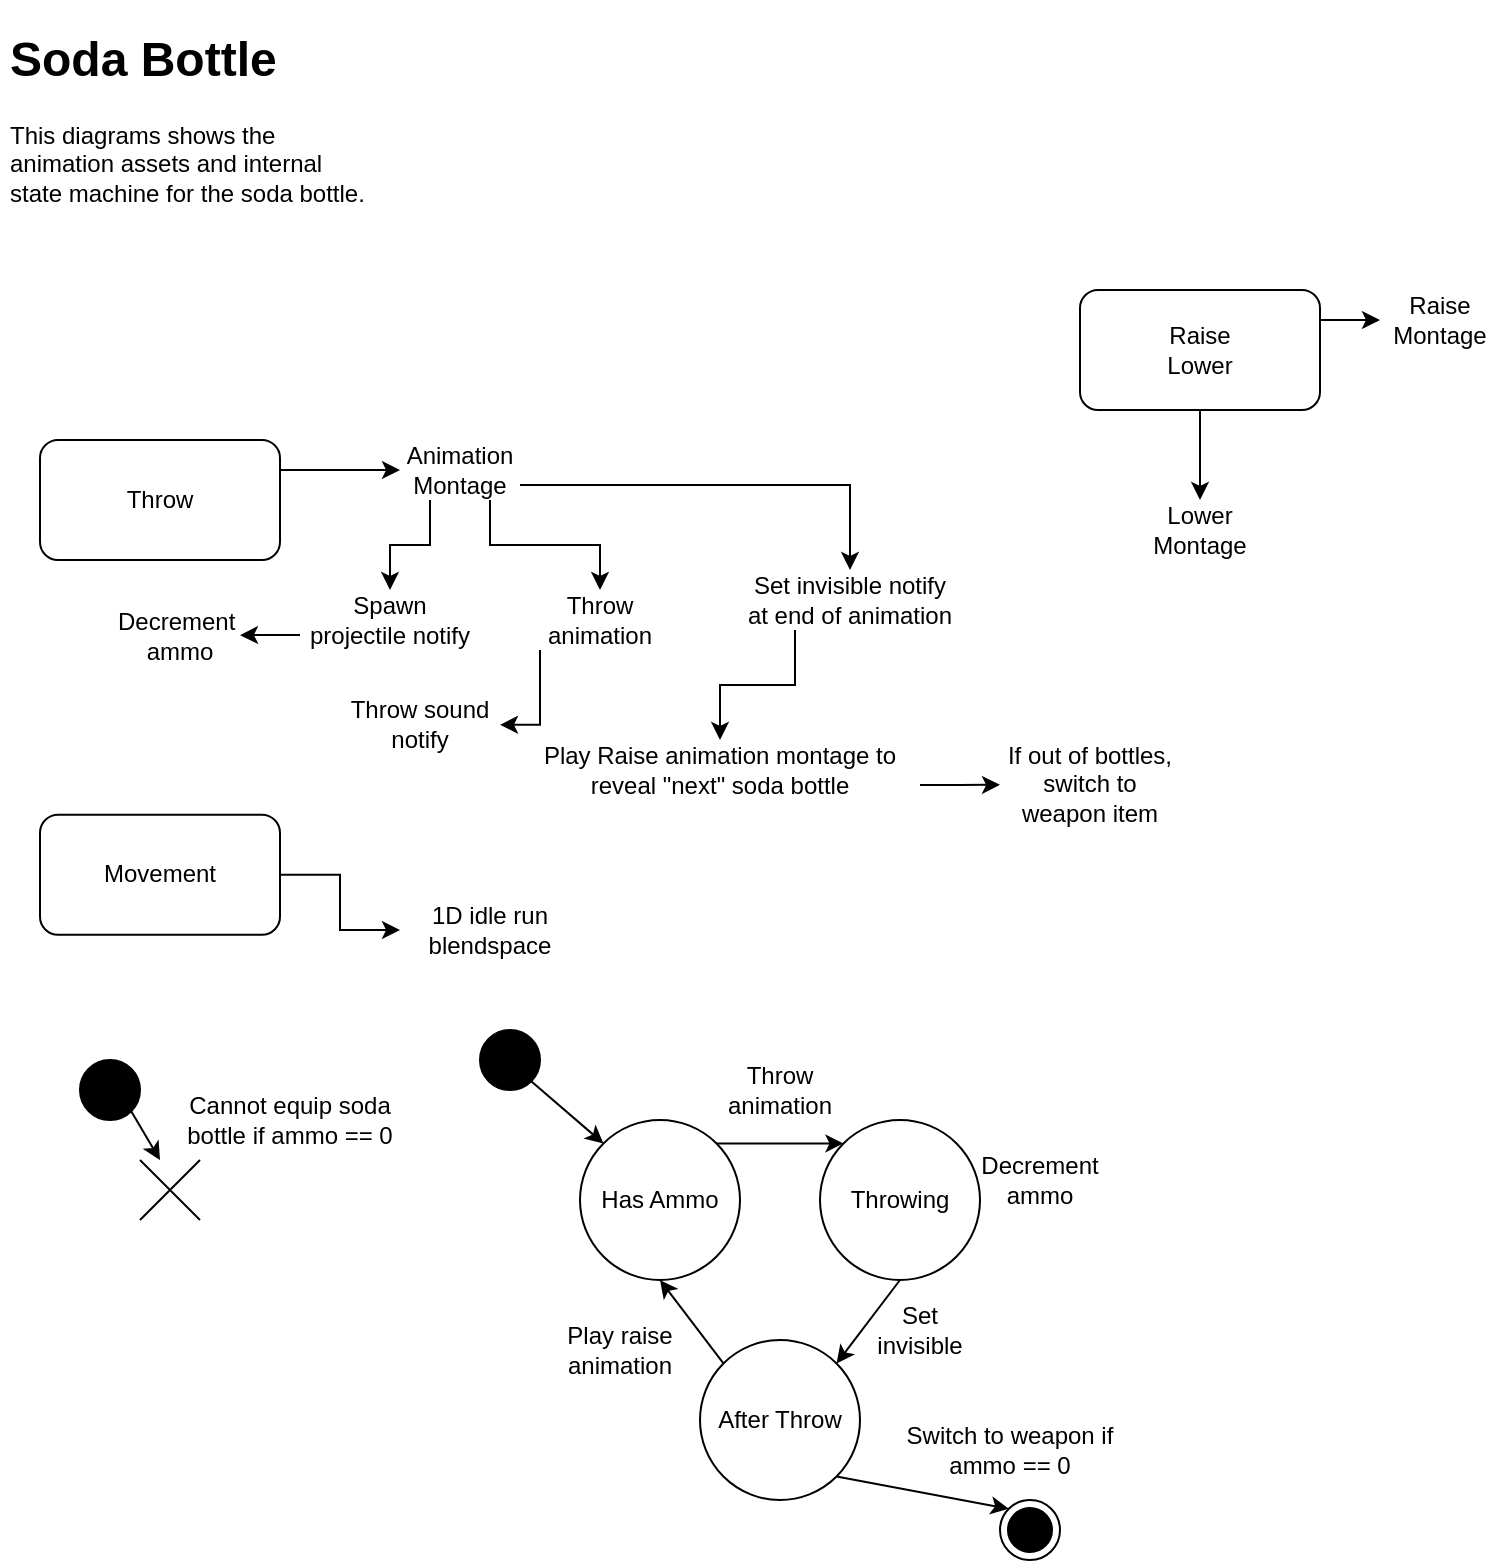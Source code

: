 <mxfile version="20.4.0" type="device"><diagram id="ZROpLfJ7MUWTpdQEd0pA" name="Page-1"><mxGraphModel dx="2031" dy="1141" grid="1" gridSize="10" guides="1" tooltips="1" connect="1" arrows="1" fold="1" page="1" pageScale="1" pageWidth="827" pageHeight="1169" math="0" shadow="0"><root><mxCell id="0"/><mxCell id="1" parent="0"/><mxCell id="rOM6Un9o0hrxdK_WUgeT-1" value="&lt;h1&gt;Soda Bottle&lt;/h1&gt;&lt;p&gt;This diagrams shows the animation assets and internal state machine for the soda bottle.&lt;/p&gt;" style="text;html=1;strokeColor=none;fillColor=none;spacing=5;spacingTop=-20;whiteSpace=wrap;overflow=hidden;rounded=0;" vertex="1" parent="1"><mxGeometry x="20" y="20" width="190" height="120" as="geometry"/></mxCell><mxCell id="rOM6Un9o0hrxdK_WUgeT-3" style="edgeStyle=orthogonalEdgeStyle;rounded=0;orthogonalLoop=1;jettySize=auto;html=1;exitX=1;exitY=0.25;exitDx=0;exitDy=0;" edge="1" parent="1" source="rOM6Un9o0hrxdK_WUgeT-2" target="rOM6Un9o0hrxdK_WUgeT-4"><mxGeometry relative="1" as="geometry"><mxPoint x="220" y="245.0" as="targetPoint"/></mxGeometry></mxCell><mxCell id="rOM6Un9o0hrxdK_WUgeT-2" value="Throw" style="rounded=1;whiteSpace=wrap;html=1;" vertex="1" parent="1"><mxGeometry x="40" y="230" width="120" height="60" as="geometry"/></mxCell><mxCell id="rOM6Un9o0hrxdK_WUgeT-5" style="edgeStyle=orthogonalEdgeStyle;rounded=0;orthogonalLoop=1;jettySize=auto;html=1;exitX=0.25;exitY=1;exitDx=0;exitDy=0;" edge="1" parent="1" source="rOM6Un9o0hrxdK_WUgeT-4" target="rOM6Un9o0hrxdK_WUgeT-6"><mxGeometry relative="1" as="geometry"><mxPoint x="200" y="320.0" as="targetPoint"/></mxGeometry></mxCell><mxCell id="rOM6Un9o0hrxdK_WUgeT-7" style="edgeStyle=orthogonalEdgeStyle;rounded=0;orthogonalLoop=1;jettySize=auto;html=1;exitX=0.75;exitY=1;exitDx=0;exitDy=0;" edge="1" parent="1" source="rOM6Un9o0hrxdK_WUgeT-4" target="rOM6Un9o0hrxdK_WUgeT-8"><mxGeometry relative="1" as="geometry"><mxPoint x="320" y="320.0" as="targetPoint"/></mxGeometry></mxCell><mxCell id="rOM6Un9o0hrxdK_WUgeT-9" style="edgeStyle=orthogonalEdgeStyle;rounded=0;orthogonalLoop=1;jettySize=auto;html=1;exitX=1;exitY=0.75;exitDx=0;exitDy=0;" edge="1" parent="1" source="rOM6Un9o0hrxdK_WUgeT-4" target="rOM6Un9o0hrxdK_WUgeT-10"><mxGeometry relative="1" as="geometry"><mxPoint x="420" y="310.0" as="targetPoint"/></mxGeometry></mxCell><mxCell id="rOM6Un9o0hrxdK_WUgeT-4" value="Animation Montage" style="text;html=1;strokeColor=none;fillColor=none;align=center;verticalAlign=middle;whiteSpace=wrap;rounded=0;" vertex="1" parent="1"><mxGeometry x="220" y="230.0" width="60" height="30" as="geometry"/></mxCell><mxCell id="rOM6Un9o0hrxdK_WUgeT-20" style="edgeStyle=orthogonalEdgeStyle;rounded=0;orthogonalLoop=1;jettySize=auto;html=1;exitX=0;exitY=0.75;exitDx=0;exitDy=0;" edge="1" parent="1" source="rOM6Un9o0hrxdK_WUgeT-6" target="rOM6Un9o0hrxdK_WUgeT-21"><mxGeometry relative="1" as="geometry"><mxPoint x="110" y="327.571" as="targetPoint"/></mxGeometry></mxCell><mxCell id="rOM6Un9o0hrxdK_WUgeT-6" value="Spawn projectile notify" style="text;html=1;strokeColor=none;fillColor=none;align=center;verticalAlign=middle;whiteSpace=wrap;rounded=0;" vertex="1" parent="1"><mxGeometry x="170" y="305" width="90" height="30" as="geometry"/></mxCell><mxCell id="rOM6Un9o0hrxdK_WUgeT-18" style="edgeStyle=orthogonalEdgeStyle;rounded=0;orthogonalLoop=1;jettySize=auto;html=1;exitX=0;exitY=1;exitDx=0;exitDy=0;entryX=1;entryY=0.5;entryDx=0;entryDy=0;" edge="1" parent="1" source="rOM6Un9o0hrxdK_WUgeT-8" target="rOM6Un9o0hrxdK_WUgeT-19"><mxGeometry relative="1" as="geometry"><mxPoint x="210" y="370" as="targetPoint"/><Array as="points"><mxPoint x="290" y="372"/></Array></mxGeometry></mxCell><mxCell id="rOM6Un9o0hrxdK_WUgeT-8" value="Throw animation" style="text;html=1;strokeColor=none;fillColor=none;align=center;verticalAlign=middle;whiteSpace=wrap;rounded=0;" vertex="1" parent="1"><mxGeometry x="290" y="305.0" width="60" height="30" as="geometry"/></mxCell><mxCell id="rOM6Un9o0hrxdK_WUgeT-11" style="edgeStyle=orthogonalEdgeStyle;rounded=0;orthogonalLoop=1;jettySize=auto;html=1;exitX=0.25;exitY=1;exitDx=0;exitDy=0;" edge="1" parent="1" source="rOM6Un9o0hrxdK_WUgeT-10" target="rOM6Un9o0hrxdK_WUgeT-12"><mxGeometry relative="1" as="geometry"><mxPoint x="380" y="390" as="targetPoint"/></mxGeometry></mxCell><mxCell id="rOM6Un9o0hrxdK_WUgeT-10" value="Set invisible notify at end of animation" style="text;html=1;strokeColor=none;fillColor=none;align=center;verticalAlign=middle;whiteSpace=wrap;rounded=0;" vertex="1" parent="1"><mxGeometry x="390" y="295" width="110" height="30" as="geometry"/></mxCell><mxCell id="rOM6Un9o0hrxdK_WUgeT-13" style="edgeStyle=orthogonalEdgeStyle;rounded=0;orthogonalLoop=1;jettySize=auto;html=1;exitX=1;exitY=0.75;exitDx=0;exitDy=0;" edge="1" parent="1" source="rOM6Un9o0hrxdK_WUgeT-12" target="rOM6Un9o0hrxdK_WUgeT-14"><mxGeometry relative="1" as="geometry"><mxPoint x="550" y="402.391" as="targetPoint"/></mxGeometry></mxCell><mxCell id="rOM6Un9o0hrxdK_WUgeT-12" value="Play Raise animation montage to reveal &quot;next&quot; soda bottle" style="text;html=1;strokeColor=none;fillColor=none;align=center;verticalAlign=middle;whiteSpace=wrap;rounded=0;" vertex="1" parent="1"><mxGeometry x="280" y="380" width="200" height="30" as="geometry"/></mxCell><mxCell id="rOM6Un9o0hrxdK_WUgeT-14" value="If out of bottles, switch to weapon item" style="text;html=1;strokeColor=none;fillColor=none;align=center;verticalAlign=middle;whiteSpace=wrap;rounded=0;" vertex="1" parent="1"><mxGeometry x="520" y="387.39" width="90" height="30" as="geometry"/></mxCell><mxCell id="rOM6Un9o0hrxdK_WUgeT-16" style="edgeStyle=orthogonalEdgeStyle;rounded=0;orthogonalLoop=1;jettySize=auto;html=1;exitX=1;exitY=0.5;exitDx=0;exitDy=0;" edge="1" parent="1" source="rOM6Un9o0hrxdK_WUgeT-15" target="rOM6Un9o0hrxdK_WUgeT-17"><mxGeometry relative="1" as="geometry"><mxPoint x="240" y="490" as="targetPoint"/></mxGeometry></mxCell><mxCell id="rOM6Un9o0hrxdK_WUgeT-15" value="Movement" style="rounded=1;whiteSpace=wrap;html=1;" vertex="1" parent="1"><mxGeometry x="40" y="417.39" width="120" height="60" as="geometry"/></mxCell><mxCell id="rOM6Un9o0hrxdK_WUgeT-17" value="1D idle run blendspace" style="text;html=1;strokeColor=none;fillColor=none;align=center;verticalAlign=middle;whiteSpace=wrap;rounded=0;" vertex="1" parent="1"><mxGeometry x="220" y="460" width="90" height="30" as="geometry"/></mxCell><mxCell id="rOM6Un9o0hrxdK_WUgeT-19" value="Throw sound notify" style="text;html=1;strokeColor=none;fillColor=none;align=center;verticalAlign=middle;whiteSpace=wrap;rounded=0;" vertex="1" parent="1"><mxGeometry x="190" y="357.39" width="80" height="30" as="geometry"/></mxCell><mxCell id="rOM6Un9o0hrxdK_WUgeT-21" value="Decrement&amp;nbsp;&lt;br&gt;ammo" style="text;html=1;strokeColor=none;fillColor=none;align=center;verticalAlign=middle;whiteSpace=wrap;rounded=0;" vertex="1" parent="1"><mxGeometry x="80" y="312.571" width="60" height="30" as="geometry"/></mxCell><mxCell id="rOM6Un9o0hrxdK_WUgeT-45" style="edgeStyle=orthogonalEdgeStyle;rounded=0;orthogonalLoop=1;jettySize=auto;html=1;exitX=1;exitY=0.25;exitDx=0;exitDy=0;" edge="1" parent="1" source="rOM6Un9o0hrxdK_WUgeT-22" target="rOM6Un9o0hrxdK_WUgeT-46"><mxGeometry relative="1" as="geometry"><mxPoint x="720" y="170" as="targetPoint"/></mxGeometry></mxCell><mxCell id="rOM6Un9o0hrxdK_WUgeT-47" style="edgeStyle=orthogonalEdgeStyle;rounded=0;orthogonalLoop=1;jettySize=auto;html=1;exitX=0.5;exitY=1;exitDx=0;exitDy=0;" edge="1" parent="1" source="rOM6Un9o0hrxdK_WUgeT-22" target="rOM6Un9o0hrxdK_WUgeT-48"><mxGeometry relative="1" as="geometry"><mxPoint x="620" y="275" as="targetPoint"/></mxGeometry></mxCell><mxCell id="rOM6Un9o0hrxdK_WUgeT-22" value="Raise&lt;br&gt;Lower" style="rounded=1;whiteSpace=wrap;html=1;" vertex="1" parent="1"><mxGeometry x="560" y="155" width="120" height="60" as="geometry"/></mxCell><mxCell id="rOM6Un9o0hrxdK_WUgeT-23" value="" style="ellipse;fillColor=strokeColor;" vertex="1" parent="1"><mxGeometry x="60" y="540" width="30" height="30" as="geometry"/></mxCell><mxCell id="rOM6Un9o0hrxdK_WUgeT-24" value="" style="endArrow=classic;html=1;rounded=0;exitX=1;exitY=1;exitDx=0;exitDy=0;" edge="1" parent="1" source="rOM6Un9o0hrxdK_WUgeT-23"><mxGeometry width="50" height="50" relative="1" as="geometry"><mxPoint x="300" y="430" as="sourcePoint"/><mxPoint x="100" y="590" as="targetPoint"/></mxGeometry></mxCell><mxCell id="rOM6Un9o0hrxdK_WUgeT-25" value="" style="shape=umlDestroy;" vertex="1" parent="1"><mxGeometry x="90" y="590" width="30" height="30" as="geometry"/></mxCell><mxCell id="rOM6Un9o0hrxdK_WUgeT-26" value="Cannot equip soda bottle if ammo == 0" style="text;html=1;strokeColor=none;fillColor=none;align=center;verticalAlign=middle;whiteSpace=wrap;rounded=0;" vertex="1" parent="1"><mxGeometry x="100" y="555" width="130" height="30" as="geometry"/></mxCell><mxCell id="rOM6Un9o0hrxdK_WUgeT-27" value="" style="ellipse;fillColor=strokeColor;" vertex="1" parent="1"><mxGeometry x="260" y="525" width="30" height="30" as="geometry"/></mxCell><mxCell id="rOM6Un9o0hrxdK_WUgeT-28" value="" style="endArrow=classic;html=1;rounded=0;exitX=1;exitY=1;exitDx=0;exitDy=0;entryX=0;entryY=0;entryDx=0;entryDy=0;" edge="1" parent="1" source="rOM6Un9o0hrxdK_WUgeT-27" target="rOM6Un9o0hrxdK_WUgeT-29"><mxGeometry width="50" height="50" relative="1" as="geometry"><mxPoint x="440" y="490" as="sourcePoint"/><mxPoint x="330" y="590" as="targetPoint"/></mxGeometry></mxCell><mxCell id="rOM6Un9o0hrxdK_WUgeT-34" style="edgeStyle=orthogonalEdgeStyle;rounded=0;orthogonalLoop=1;jettySize=auto;html=1;exitX=1;exitY=0;exitDx=0;exitDy=0;entryX=0;entryY=0;entryDx=0;entryDy=0;" edge="1" parent="1" source="rOM6Un9o0hrxdK_WUgeT-29" target="rOM6Un9o0hrxdK_WUgeT-30"><mxGeometry relative="1" as="geometry"/></mxCell><mxCell id="rOM6Un9o0hrxdK_WUgeT-29" value="Has Ammo" style="ellipse;whiteSpace=wrap;html=1;aspect=fixed;" vertex="1" parent="1"><mxGeometry x="310" y="570" width="80" height="80" as="geometry"/></mxCell><mxCell id="rOM6Un9o0hrxdK_WUgeT-30" value="Throwing" style="ellipse;whiteSpace=wrap;html=1;aspect=fixed;" vertex="1" parent="1"><mxGeometry x="430" y="570" width="80" height="80" as="geometry"/></mxCell><mxCell id="rOM6Un9o0hrxdK_WUgeT-31" value="" style="ellipse;html=1;shape=endState;fillColor=strokeColor;" vertex="1" parent="1"><mxGeometry x="520" y="760" width="30" height="30" as="geometry"/></mxCell><mxCell id="rOM6Un9o0hrxdK_WUgeT-33" value="" style="endArrow=classic;html=1;rounded=0;exitX=1;exitY=1;exitDx=0;exitDy=0;entryX=0;entryY=0;entryDx=0;entryDy=0;" edge="1" parent="1" source="rOM6Un9o0hrxdK_WUgeT-37" target="rOM6Un9o0hrxdK_WUgeT-31"><mxGeometry width="50" height="50" relative="1" as="geometry"><mxPoint x="520" y="620" as="sourcePoint"/><mxPoint x="570" y="570" as="targetPoint"/></mxGeometry></mxCell><mxCell id="rOM6Un9o0hrxdK_WUgeT-36" value="Throw animation" style="text;html=1;strokeColor=none;fillColor=none;align=center;verticalAlign=middle;whiteSpace=wrap;rounded=0;" vertex="1" parent="1"><mxGeometry x="380" y="540" width="60" height="30" as="geometry"/></mxCell><mxCell id="rOM6Un9o0hrxdK_WUgeT-37" value="After Throw" style="ellipse;whiteSpace=wrap;html=1;aspect=fixed;" vertex="1" parent="1"><mxGeometry x="370" y="680" width="80" height="80" as="geometry"/></mxCell><mxCell id="rOM6Un9o0hrxdK_WUgeT-39" value="" style="endArrow=classic;html=1;rounded=0;entryX=1;entryY=0;entryDx=0;entryDy=0;exitX=0.5;exitY=1;exitDx=0;exitDy=0;" edge="1" parent="1" source="rOM6Un9o0hrxdK_WUgeT-30" target="rOM6Un9o0hrxdK_WUgeT-37"><mxGeometry width="50" height="50" relative="1" as="geometry"><mxPoint x="520" y="620" as="sourcePoint"/><mxPoint x="570" y="570" as="targetPoint"/></mxGeometry></mxCell><mxCell id="rOM6Un9o0hrxdK_WUgeT-40" value="" style="endArrow=classic;html=1;rounded=0;entryX=0.5;entryY=1;entryDx=0;entryDy=0;exitX=0;exitY=0;exitDx=0;exitDy=0;" edge="1" parent="1" source="rOM6Un9o0hrxdK_WUgeT-37" target="rOM6Un9o0hrxdK_WUgeT-29"><mxGeometry width="50" height="50" relative="1" as="geometry"><mxPoint x="520" y="620" as="sourcePoint"/><mxPoint x="570" y="570" as="targetPoint"/></mxGeometry></mxCell><mxCell id="rOM6Un9o0hrxdK_WUgeT-41" value="Set invisible" style="text;html=1;strokeColor=none;fillColor=none;align=center;verticalAlign=middle;whiteSpace=wrap;rounded=0;" vertex="1" parent="1"><mxGeometry x="450" y="660" width="60" height="30" as="geometry"/></mxCell><mxCell id="rOM6Un9o0hrxdK_WUgeT-42" value="Decrement ammo" style="text;html=1;strokeColor=none;fillColor=none;align=center;verticalAlign=middle;whiteSpace=wrap;rounded=0;" vertex="1" parent="1"><mxGeometry x="510" y="585" width="60" height="30" as="geometry"/></mxCell><mxCell id="rOM6Un9o0hrxdK_WUgeT-43" value="Switch to weapon if ammo == 0" style="text;html=1;strokeColor=none;fillColor=none;align=center;verticalAlign=middle;whiteSpace=wrap;rounded=0;" vertex="1" parent="1"><mxGeometry x="460" y="720" width="130" height="30" as="geometry"/></mxCell><mxCell id="rOM6Un9o0hrxdK_WUgeT-44" value="Play raise animation" style="text;html=1;strokeColor=none;fillColor=none;align=center;verticalAlign=middle;whiteSpace=wrap;rounded=0;" vertex="1" parent="1"><mxGeometry x="300" y="670" width="60" height="30" as="geometry"/></mxCell><mxCell id="rOM6Un9o0hrxdK_WUgeT-46" value="Raise Montage" style="text;html=1;strokeColor=none;fillColor=none;align=center;verticalAlign=middle;whiteSpace=wrap;rounded=0;" vertex="1" parent="1"><mxGeometry x="710" y="155" width="60" height="30" as="geometry"/></mxCell><mxCell id="rOM6Un9o0hrxdK_WUgeT-48" value="Lower Montage" style="text;html=1;strokeColor=none;fillColor=none;align=center;verticalAlign=middle;whiteSpace=wrap;rounded=0;" vertex="1" parent="1"><mxGeometry x="590" y="260" width="60" height="30" as="geometry"/></mxCell></root></mxGraphModel></diagram></mxfile>
